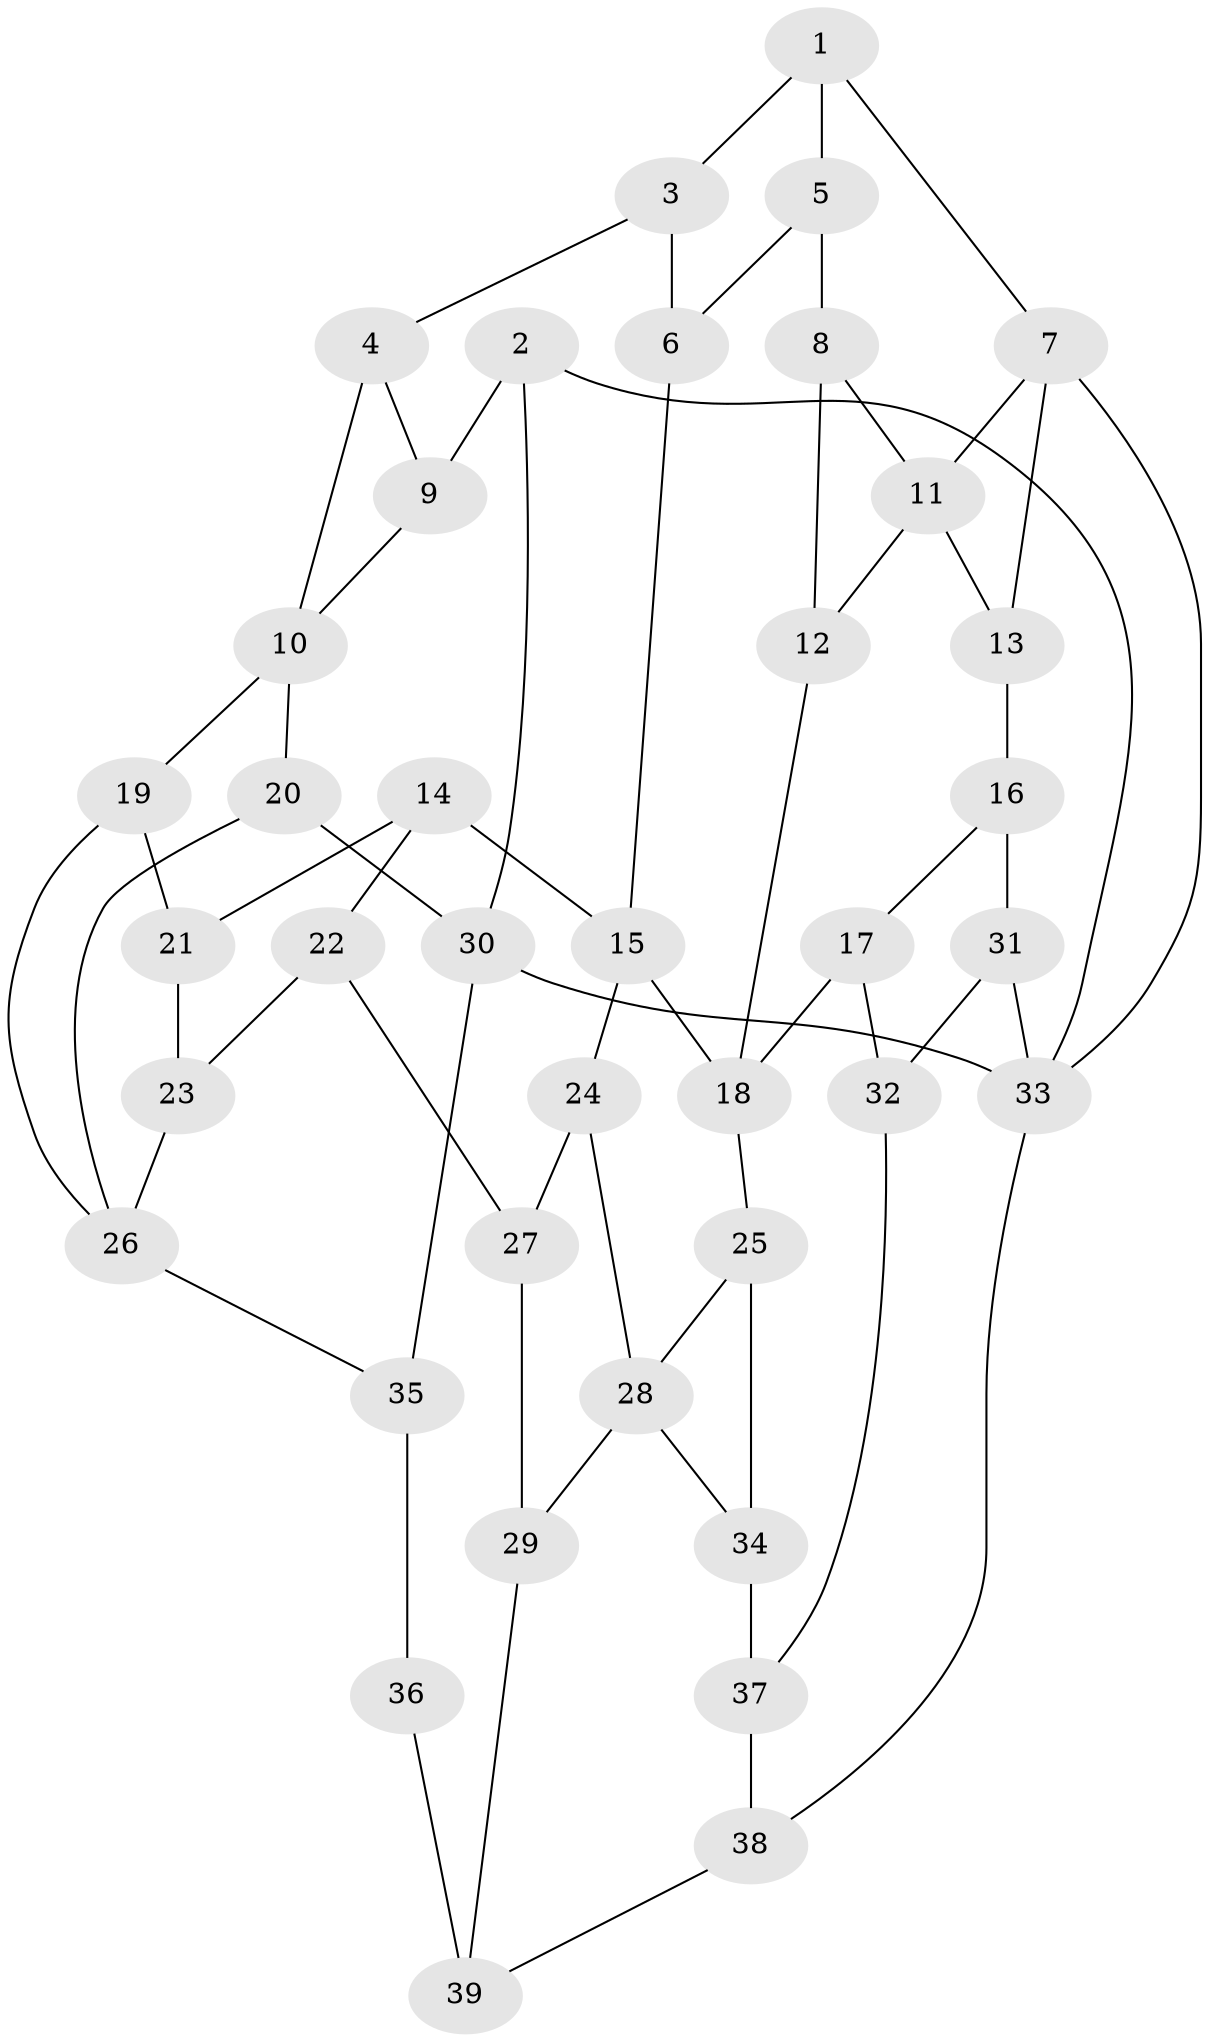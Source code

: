 // original degree distribution, {3: 0.03125, 4: 0.21875, 6: 0.1875, 5: 0.5625}
// Generated by graph-tools (version 1.1) at 2025/38/03/04/25 23:38:31]
// undirected, 39 vertices, 63 edges
graph export_dot {
  node [color=gray90,style=filled];
  1;
  2;
  3;
  4;
  5;
  6;
  7;
  8;
  9;
  10;
  11;
  12;
  13;
  14;
  15;
  16;
  17;
  18;
  19;
  20;
  21;
  22;
  23;
  24;
  25;
  26;
  27;
  28;
  29;
  30;
  31;
  32;
  33;
  34;
  35;
  36;
  37;
  38;
  39;
  1 -- 3 [weight=1.0];
  1 -- 5 [weight=1.0];
  1 -- 7 [weight=1.0];
  2 -- 9 [weight=2.0];
  2 -- 30 [weight=1.0];
  2 -- 33 [weight=1.0];
  3 -- 4 [weight=1.0];
  3 -- 6 [weight=1.0];
  4 -- 9 [weight=1.0];
  4 -- 10 [weight=1.0];
  5 -- 6 [weight=1.0];
  5 -- 8 [weight=2.0];
  6 -- 15 [weight=1.0];
  7 -- 11 [weight=1.0];
  7 -- 13 [weight=1.0];
  7 -- 33 [weight=1.0];
  8 -- 11 [weight=1.0];
  8 -- 12 [weight=1.0];
  9 -- 10 [weight=1.0];
  10 -- 19 [weight=1.0];
  10 -- 20 [weight=1.0];
  11 -- 12 [weight=1.0];
  11 -- 13 [weight=1.0];
  12 -- 18 [weight=1.0];
  13 -- 16 [weight=2.0];
  14 -- 15 [weight=1.0];
  14 -- 21 [weight=1.0];
  14 -- 22 [weight=1.0];
  15 -- 18 [weight=1.0];
  15 -- 24 [weight=1.0];
  16 -- 17 [weight=1.0];
  16 -- 31 [weight=1.0];
  17 -- 18 [weight=1.0];
  17 -- 32 [weight=1.0];
  18 -- 25 [weight=1.0];
  19 -- 21 [weight=2.0];
  19 -- 26 [weight=1.0];
  20 -- 26 [weight=1.0];
  20 -- 30 [weight=1.0];
  21 -- 23 [weight=1.0];
  22 -- 23 [weight=1.0];
  22 -- 27 [weight=2.0];
  23 -- 26 [weight=1.0];
  24 -- 27 [weight=1.0];
  24 -- 28 [weight=1.0];
  25 -- 28 [weight=1.0];
  25 -- 34 [weight=1.0];
  26 -- 35 [weight=1.0];
  27 -- 29 [weight=1.0];
  28 -- 29 [weight=1.0];
  28 -- 34 [weight=1.0];
  29 -- 39 [weight=1.0];
  30 -- 33 [weight=1.0];
  30 -- 35 [weight=1.0];
  31 -- 32 [weight=1.0];
  31 -- 33 [weight=2.0];
  32 -- 37 [weight=1.0];
  33 -- 38 [weight=1.0];
  34 -- 37 [weight=2.0];
  35 -- 36 [weight=2.0];
  36 -- 39 [weight=2.0];
  37 -- 38 [weight=1.0];
  38 -- 39 [weight=1.0];
}
